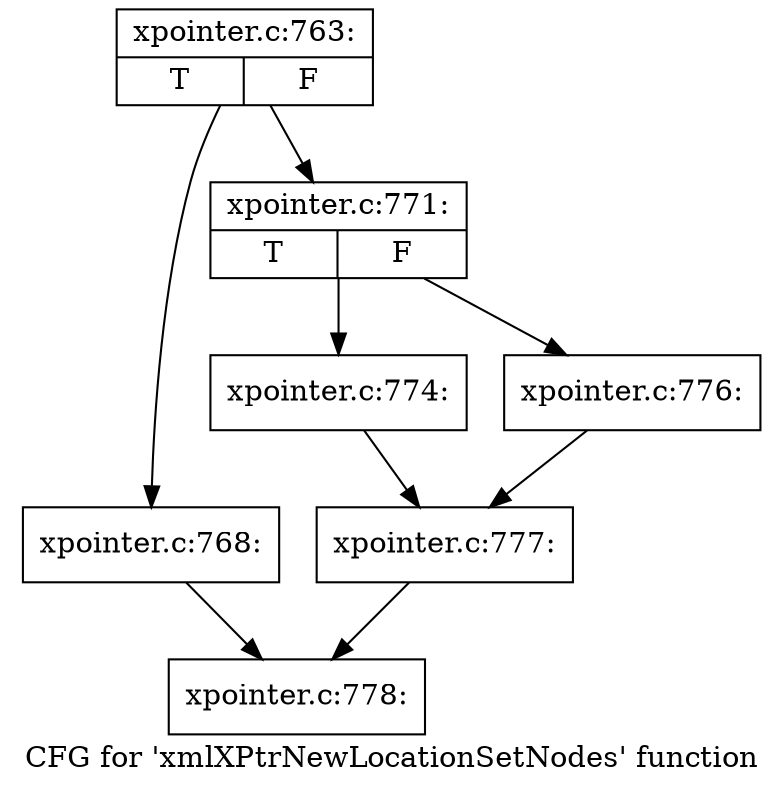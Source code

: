digraph "CFG for 'xmlXPtrNewLocationSetNodes' function" {
	label="CFG for 'xmlXPtrNewLocationSetNodes' function";

	Node0x55f690443110 [shape=record,label="{xpointer.c:763:|{<s0>T|<s1>F}}"];
	Node0x55f690443110 -> Node0x55f69044a150;
	Node0x55f690443110 -> Node0x55f69044a1a0;
	Node0x55f69044a150 [shape=record,label="{xpointer.c:768:}"];
	Node0x55f69044a150 -> Node0x55f69043cc60;
	Node0x55f69044a1a0 [shape=record,label="{xpointer.c:771:|{<s0>T|<s1>F}}"];
	Node0x55f69044a1a0 -> Node0x55f69044ac00;
	Node0x55f69044a1a0 -> Node0x55f69044aca0;
	Node0x55f69044ac00 [shape=record,label="{xpointer.c:774:}"];
	Node0x55f69044ac00 -> Node0x55f69044ac50;
	Node0x55f69044aca0 [shape=record,label="{xpointer.c:776:}"];
	Node0x55f69044aca0 -> Node0x55f69044ac50;
	Node0x55f69044ac50 [shape=record,label="{xpointer.c:777:}"];
	Node0x55f69044ac50 -> Node0x55f69043cc60;
	Node0x55f69043cc60 [shape=record,label="{xpointer.c:778:}"];
}
